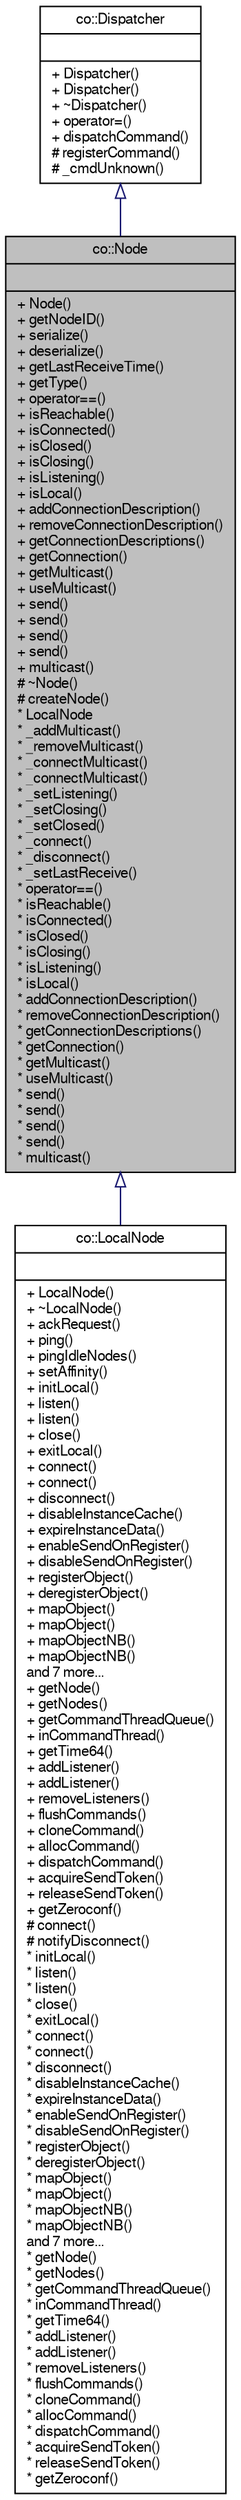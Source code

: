 digraph G
{
  edge [fontname="FreeSans",fontsize="10",labelfontname="FreeSans",labelfontsize="10"];
  node [fontname="FreeSans",fontsize="10",shape=record];
  Node1 [label="{co::Node\n||+ Node()\l+ getNodeID()\l+ serialize()\l+ deserialize()\l+ getLastReceiveTime()\l+ getType()\l+ operator==()\l+ isReachable()\l+ isConnected()\l+ isClosed()\l+ isClosing()\l+ isListening()\l+ isLocal()\l+ addConnectionDescription()\l+ removeConnectionDescription()\l+ getConnectionDescriptions()\l+ getConnection()\l+ getMulticast()\l+ useMulticast()\l+ send()\l+ send()\l+ send()\l+ send()\l+ multicast()\l# ~Node()\l# createNode()\l* LocalNode\l* _addMulticast()\l* _removeMulticast()\l* _connectMulticast()\l* _connectMulticast()\l* _setListening()\l* _setClosing()\l* _setClosed()\l* _connect()\l* _disconnect()\l* _setLastReceive()\l* operator==()\l* isReachable()\l* isConnected()\l* isClosed()\l* isClosing()\l* isListening()\l* isLocal()\l* addConnectionDescription()\l* removeConnectionDescription()\l* getConnectionDescriptions()\l* getConnection()\l* getMulticast()\l* useMulticast()\l* send()\l* send()\l* send()\l* send()\l* multicast()\l}",height=0.2,width=0.4,color="black", fillcolor="grey75", style="filled" fontcolor="black"];
  Node2 -> Node1 [dir="back",color="midnightblue",fontsize="10",style="solid",arrowtail="onormal",fontname="FreeSans"];
  Node2 [label="{co::Dispatcher\n||+ Dispatcher()\l+ Dispatcher()\l+ ~Dispatcher()\l+ operator=()\l+ dispatchCommand()\l# registerCommand()\l# _cmdUnknown()\l}",height=0.2,width=0.4,color="black", fillcolor="white", style="filled",URL="$classco_1_1Dispatcher.html",tooltip="A helper class providing command packet dispatch functionality to networked objects."];
  Node1 -> Node3 [dir="back",color="midnightblue",fontsize="10",style="solid",arrowtail="onormal",fontname="FreeSans"];
  Node3 [label="{co::LocalNode\n||+ LocalNode()\l+ ~LocalNode()\l+ ackRequest()\l+ ping()\l+ pingIdleNodes()\l+ setAffinity()\l+ initLocal()\l+ listen()\l+ listen()\l+ close()\l+ exitLocal()\l+ connect()\l+ connect()\l+ disconnect()\l+ disableInstanceCache()\l+ expireInstanceData()\l+ enableSendOnRegister()\l+ disableSendOnRegister()\l+ registerObject()\l+ deregisterObject()\l+ mapObject()\l+ mapObject()\l+ mapObjectNB()\l+ mapObjectNB()\land 7 more...\l+ getNode()\l+ getNodes()\l+ getCommandThreadQueue()\l+ inCommandThread()\l+ getTime64()\l+ addListener()\l+ addListener()\l+ removeListeners()\l+ flushCommands()\l+ cloneCommand()\l+ allocCommand()\l+ dispatchCommand()\l+ acquireSendToken()\l+ releaseSendToken()\l+ getZeroconf()\l# connect()\l# notifyDisconnect()\l* initLocal()\l* listen()\l* listen()\l* close()\l* exitLocal()\l* connect()\l* connect()\l* disconnect()\l* disableInstanceCache()\l* expireInstanceData()\l* enableSendOnRegister()\l* disableSendOnRegister()\l* registerObject()\l* deregisterObject()\l* mapObject()\l* mapObject()\l* mapObjectNB()\l* mapObjectNB()\land 7 more...\l* getNode()\l* getNodes()\l* getCommandThreadQueue()\l* inCommandThread()\l* getTime64()\l* addListener()\l* addListener()\l* removeListeners()\l* flushCommands()\l* cloneCommand()\l* allocCommand()\l* dispatchCommand()\l* acquireSendToken()\l* releaseSendToken()\l* getZeroconf()\l}",height=0.2,width=0.4,color="black", fillcolor="white", style="filled",URL="$classco_1_1LocalNode.html",tooltip="Specialization of a local node."];
}
